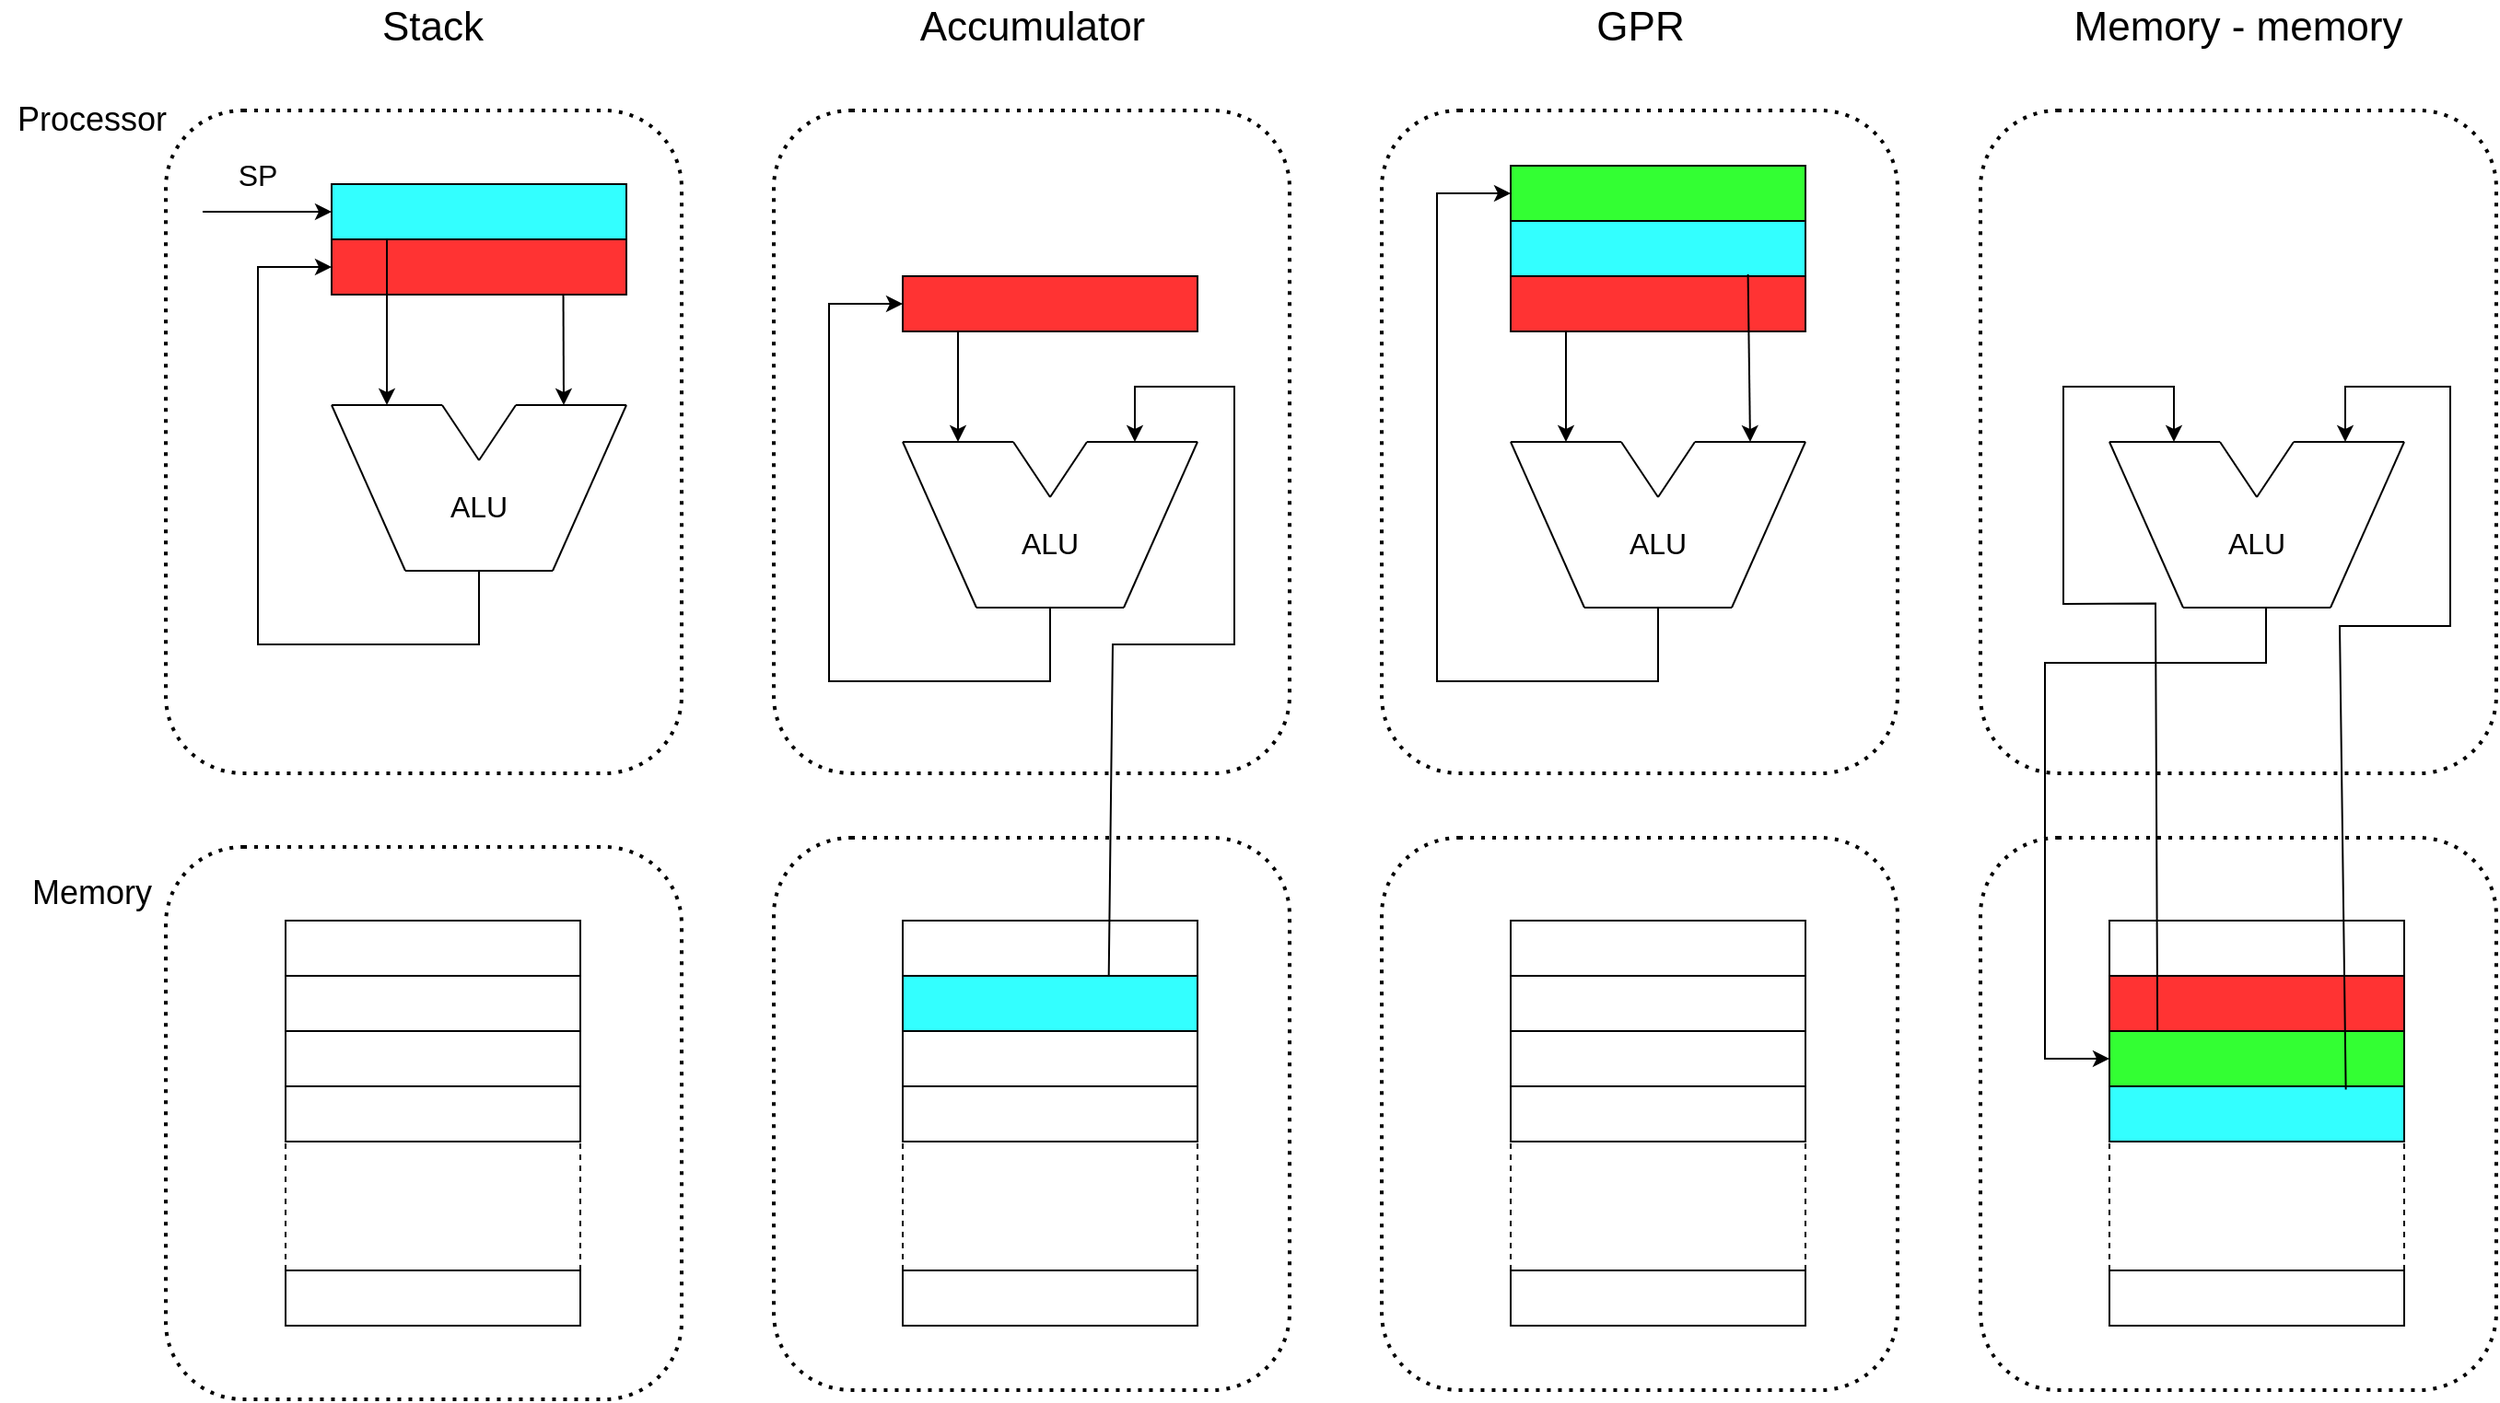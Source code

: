 <mxfile version="22.1.3" type="device">
  <diagram name="Page-1" id="mp44M3LD3xbOiAUhGBmc">
    <mxGraphModel dx="2331" dy="1838" grid="1" gridSize="10" guides="1" tooltips="1" connect="1" arrows="1" fold="1" page="1" pageScale="1" pageWidth="850" pageHeight="1100" math="0" shadow="0">
      <root>
        <mxCell id="0" />
        <mxCell id="1" parent="0" />
        <mxCell id="go7EdPzXV1L_zmfhicrD-1" value="" style="endArrow=none;html=1;rounded=0;" parent="1" edge="1">
          <mxGeometry width="50" height="50" relative="1" as="geometry">
            <mxPoint x="140" y="30" as="sourcePoint" />
            <mxPoint x="100" y="-60" as="targetPoint" />
          </mxGeometry>
        </mxCell>
        <mxCell id="go7EdPzXV1L_zmfhicrD-2" value="" style="endArrow=none;html=1;rounded=0;" parent="1" edge="1">
          <mxGeometry width="50" height="50" relative="1" as="geometry">
            <mxPoint x="100" y="-60" as="sourcePoint" />
            <mxPoint x="160" y="-60" as="targetPoint" />
          </mxGeometry>
        </mxCell>
        <mxCell id="go7EdPzXV1L_zmfhicrD-3" value="" style="endArrow=none;html=1;rounded=0;" parent="1" edge="1">
          <mxGeometry width="50" height="50" relative="1" as="geometry">
            <mxPoint x="160" y="-60" as="sourcePoint" />
            <mxPoint x="180" y="-30" as="targetPoint" />
          </mxGeometry>
        </mxCell>
        <mxCell id="go7EdPzXV1L_zmfhicrD-5" value="" style="endArrow=none;html=1;rounded=0;" parent="1" edge="1">
          <mxGeometry width="50" height="50" relative="1" as="geometry">
            <mxPoint x="260" y="-60" as="sourcePoint" />
            <mxPoint x="220" y="30" as="targetPoint" />
          </mxGeometry>
        </mxCell>
        <mxCell id="go7EdPzXV1L_zmfhicrD-6" value="" style="endArrow=none;html=1;rounded=0;" parent="1" edge="1">
          <mxGeometry width="50" height="50" relative="1" as="geometry">
            <mxPoint x="200" y="-60" as="sourcePoint" />
            <mxPoint x="260" y="-60" as="targetPoint" />
          </mxGeometry>
        </mxCell>
        <mxCell id="go7EdPzXV1L_zmfhicrD-7" value="" style="endArrow=none;html=1;rounded=0;" parent="1" edge="1">
          <mxGeometry width="50" height="50" relative="1" as="geometry">
            <mxPoint x="180" y="-30" as="sourcePoint" />
            <mxPoint x="200" y="-60" as="targetPoint" />
          </mxGeometry>
        </mxCell>
        <mxCell id="go7EdPzXV1L_zmfhicrD-8" value="" style="endArrow=none;html=1;rounded=0;" parent="1" edge="1">
          <mxGeometry width="50" height="50" relative="1" as="geometry">
            <mxPoint x="140" y="30" as="sourcePoint" />
            <mxPoint x="220" y="30" as="targetPoint" />
          </mxGeometry>
        </mxCell>
        <mxCell id="go7EdPzXV1L_zmfhicrD-9" value="ALU" style="text;html=1;strokeColor=none;fillColor=none;align=center;verticalAlign=middle;whiteSpace=wrap;rounded=0;fontSize=16;" parent="1" vertex="1">
          <mxGeometry x="150" y="-20" width="60" height="30" as="geometry" />
        </mxCell>
        <mxCell id="go7EdPzXV1L_zmfhicrD-10" value="" style="rounded=0;whiteSpace=wrap;html=1;fillColor=#FF3333;fillStyle=solid;" parent="1" vertex="1">
          <mxGeometry x="100" y="-150" width="160" height="30" as="geometry" />
        </mxCell>
        <mxCell id="go7EdPzXV1L_zmfhicrD-11" value="" style="rounded=0;whiteSpace=wrap;html=1;fillStyle=solid;fillColor=#33FFFF;" parent="1" vertex="1">
          <mxGeometry x="100" y="-180" width="160" height="30" as="geometry" />
        </mxCell>
        <mxCell id="go7EdPzXV1L_zmfhicrD-12" value="" style="endArrow=classic;html=1;rounded=0;" parent="1" edge="1">
          <mxGeometry width="50" height="50" relative="1" as="geometry">
            <mxPoint x="130" y="-150" as="sourcePoint" />
            <mxPoint x="130" y="-60" as="targetPoint" />
          </mxGeometry>
        </mxCell>
        <mxCell id="go7EdPzXV1L_zmfhicrD-13" value="" style="endArrow=classic;html=1;rounded=0;exitX=0.786;exitY=0.984;exitDx=0;exitDy=0;exitPerimeter=0;" parent="1" source="go7EdPzXV1L_zmfhicrD-10" edge="1">
          <mxGeometry width="50" height="50" relative="1" as="geometry">
            <mxPoint x="310" y="-20" as="sourcePoint" />
            <mxPoint x="226" y="-60" as="targetPoint" />
          </mxGeometry>
        </mxCell>
        <mxCell id="go7EdPzXV1L_zmfhicrD-14" value="" style="endArrow=classic;html=1;rounded=0;entryX=0;entryY=0.5;entryDx=0;entryDy=0;" parent="1" target="go7EdPzXV1L_zmfhicrD-10" edge="1">
          <mxGeometry width="50" height="50" relative="1" as="geometry">
            <mxPoint x="180" y="30" as="sourcePoint" />
            <mxPoint x="60" y="-160" as="targetPoint" />
            <Array as="points">
              <mxPoint x="180" y="70" />
              <mxPoint x="60" y="70" />
              <mxPoint x="60" y="-135" />
            </Array>
          </mxGeometry>
        </mxCell>
        <mxCell id="go7EdPzXV1L_zmfhicrD-15" value="" style="endArrow=classic;html=1;rounded=0;entryX=0;entryY=0.5;entryDx=0;entryDy=0;" parent="1" target="go7EdPzXV1L_zmfhicrD-11" edge="1">
          <mxGeometry width="50" height="50" relative="1" as="geometry">
            <mxPoint x="30" y="-165" as="sourcePoint" />
            <mxPoint x="70" y="-190" as="targetPoint" />
          </mxGeometry>
        </mxCell>
        <mxCell id="go7EdPzXV1L_zmfhicrD-16" value="SP" style="text;html=1;strokeColor=none;fillColor=none;align=center;verticalAlign=middle;whiteSpace=wrap;rounded=0;fontSize=16;" parent="1" vertex="1">
          <mxGeometry x="30" y="-200" width="60" height="30" as="geometry" />
        </mxCell>
        <mxCell id="go7EdPzXV1L_zmfhicrD-17" value="" style="rounded=1;whiteSpace=wrap;html=1;fillColor=none;dashed=1;dashPattern=1 2;shadow=0;strokeWidth=2;" parent="1" vertex="1">
          <mxGeometry x="10" y="-220" width="280" height="360" as="geometry" />
        </mxCell>
        <mxCell id="go7EdPzXV1L_zmfhicrD-19" value="" style="rounded=1;whiteSpace=wrap;html=1;fillColor=none;dashed=1;dashPattern=1 2;shadow=0;strokeWidth=2;" parent="1" vertex="1">
          <mxGeometry x="10" y="180" width="280" height="300" as="geometry" />
        </mxCell>
        <mxCell id="go7EdPzXV1L_zmfhicrD-21" value="" style="rounded=0;whiteSpace=wrap;html=1;" parent="1" vertex="1">
          <mxGeometry x="75" y="220" width="160" height="30" as="geometry" />
        </mxCell>
        <mxCell id="go7EdPzXV1L_zmfhicrD-22" value="" style="rounded=0;whiteSpace=wrap;html=1;" parent="1" vertex="1">
          <mxGeometry x="75" y="250" width="160" height="30" as="geometry" />
        </mxCell>
        <mxCell id="go7EdPzXV1L_zmfhicrD-23" value="" style="rounded=0;whiteSpace=wrap;html=1;" parent="1" vertex="1">
          <mxGeometry x="75" y="280" width="160" height="30" as="geometry" />
        </mxCell>
        <mxCell id="go7EdPzXV1L_zmfhicrD-24" value="" style="rounded=0;whiteSpace=wrap;html=1;" parent="1" vertex="1">
          <mxGeometry x="75" y="310" width="160" height="30" as="geometry" />
        </mxCell>
        <mxCell id="go7EdPzXV1L_zmfhicrD-25" value="" style="rounded=0;whiteSpace=wrap;html=1;" parent="1" vertex="1">
          <mxGeometry x="75" y="410" width="160" height="30" as="geometry" />
        </mxCell>
        <mxCell id="go7EdPzXV1L_zmfhicrD-30" value="" style="endArrow=none;dashed=1;html=1;rounded=0;entryX=0;entryY=1;entryDx=0;entryDy=0;exitX=0;exitY=0;exitDx=0;exitDy=0;" parent="1" source="go7EdPzXV1L_zmfhicrD-25" target="go7EdPzXV1L_zmfhicrD-24" edge="1">
          <mxGeometry width="50" height="50" relative="1" as="geometry">
            <mxPoint x="190" y="390" as="sourcePoint" />
            <mxPoint x="100" y="364.286" as="targetPoint" />
          </mxGeometry>
        </mxCell>
        <mxCell id="go7EdPzXV1L_zmfhicrD-31" value="" style="endArrow=none;dashed=1;html=1;rounded=0;entryX=1;entryY=1;entryDx=0;entryDy=0;exitX=1;exitY=0;exitDx=0;exitDy=0;" parent="1" source="go7EdPzXV1L_zmfhicrD-25" target="go7EdPzXV1L_zmfhicrD-24" edge="1">
          <mxGeometry width="50" height="50" relative="1" as="geometry">
            <mxPoint x="400" y="390" as="sourcePoint" />
            <mxPoint x="450" y="340" as="targetPoint" />
          </mxGeometry>
        </mxCell>
        <mxCell id="go7EdPzXV1L_zmfhicrD-32" value="Processor" style="text;html=1;strokeColor=none;fillColor=none;align=center;verticalAlign=middle;whiteSpace=wrap;rounded=0;fontSize=18;" parent="1" vertex="1">
          <mxGeometry x="-80" y="-230" width="100" height="30" as="geometry" />
        </mxCell>
        <mxCell id="go7EdPzXV1L_zmfhicrD-33" value="Memory" style="text;html=1;strokeColor=none;fillColor=none;align=center;verticalAlign=middle;whiteSpace=wrap;rounded=0;fontSize=18;" parent="1" vertex="1">
          <mxGeometry x="-80" y="190" width="100" height="30" as="geometry" />
        </mxCell>
        <mxCell id="go7EdPzXV1L_zmfhicrD-34" value="Stack" style="text;html=1;strokeColor=none;fillColor=none;align=center;verticalAlign=middle;whiteSpace=wrap;rounded=0;fontSize=22;" parent="1" vertex="1">
          <mxGeometry x="125" y="-280" width="60" height="30" as="geometry" />
        </mxCell>
        <mxCell id="go7EdPzXV1L_zmfhicrD-35" value="" style="endArrow=none;html=1;rounded=0;" parent="1" edge="1">
          <mxGeometry width="50" height="50" relative="1" as="geometry">
            <mxPoint x="450" y="50" as="sourcePoint" />
            <mxPoint x="410" y="-40" as="targetPoint" />
          </mxGeometry>
        </mxCell>
        <mxCell id="go7EdPzXV1L_zmfhicrD-36" value="" style="endArrow=none;html=1;rounded=0;" parent="1" edge="1">
          <mxGeometry width="50" height="50" relative="1" as="geometry">
            <mxPoint x="410" y="-40" as="sourcePoint" />
            <mxPoint x="470" y="-40" as="targetPoint" />
          </mxGeometry>
        </mxCell>
        <mxCell id="go7EdPzXV1L_zmfhicrD-37" value="" style="endArrow=none;html=1;rounded=0;" parent="1" edge="1">
          <mxGeometry width="50" height="50" relative="1" as="geometry">
            <mxPoint x="470" y="-40" as="sourcePoint" />
            <mxPoint x="490" y="-10" as="targetPoint" />
          </mxGeometry>
        </mxCell>
        <mxCell id="go7EdPzXV1L_zmfhicrD-38" value="" style="endArrow=none;html=1;rounded=0;" parent="1" edge="1">
          <mxGeometry width="50" height="50" relative="1" as="geometry">
            <mxPoint x="570" y="-40" as="sourcePoint" />
            <mxPoint x="530" y="50" as="targetPoint" />
          </mxGeometry>
        </mxCell>
        <mxCell id="go7EdPzXV1L_zmfhicrD-39" value="" style="endArrow=none;html=1;rounded=0;" parent="1" edge="1">
          <mxGeometry width="50" height="50" relative="1" as="geometry">
            <mxPoint x="510" y="-40" as="sourcePoint" />
            <mxPoint x="570" y="-40" as="targetPoint" />
          </mxGeometry>
        </mxCell>
        <mxCell id="go7EdPzXV1L_zmfhicrD-40" value="" style="endArrow=none;html=1;rounded=0;" parent="1" edge="1">
          <mxGeometry width="50" height="50" relative="1" as="geometry">
            <mxPoint x="490" y="-10" as="sourcePoint" />
            <mxPoint x="510" y="-40" as="targetPoint" />
          </mxGeometry>
        </mxCell>
        <mxCell id="go7EdPzXV1L_zmfhicrD-41" value="" style="endArrow=none;html=1;rounded=0;" parent="1" edge="1">
          <mxGeometry width="50" height="50" relative="1" as="geometry">
            <mxPoint x="450" y="50" as="sourcePoint" />
            <mxPoint x="530" y="50" as="targetPoint" />
          </mxGeometry>
        </mxCell>
        <mxCell id="go7EdPzXV1L_zmfhicrD-42" value="ALU" style="text;html=1;strokeColor=none;fillColor=none;align=center;verticalAlign=middle;whiteSpace=wrap;rounded=0;fontSize=16;" parent="1" vertex="1">
          <mxGeometry x="460" width="60" height="30" as="geometry" />
        </mxCell>
        <mxCell id="go7EdPzXV1L_zmfhicrD-43" value="" style="rounded=0;whiteSpace=wrap;html=1;fillColor=#FF3333;fillStyle=solid;" parent="1" vertex="1">
          <mxGeometry x="410" y="-130" width="160" height="30" as="geometry" />
        </mxCell>
        <mxCell id="go7EdPzXV1L_zmfhicrD-44" value="" style="rounded=0;whiteSpace=wrap;html=1;fillStyle=solid;fillColor=#33FFFF;" parent="1" vertex="1">
          <mxGeometry x="410" y="250" width="160" height="30" as="geometry" />
        </mxCell>
        <mxCell id="go7EdPzXV1L_zmfhicrD-45" value="" style="endArrow=classic;html=1;rounded=0;" parent="1" edge="1">
          <mxGeometry width="50" height="50" relative="1" as="geometry">
            <mxPoint x="440" y="-100" as="sourcePoint" />
            <mxPoint x="440" y="-40" as="targetPoint" />
          </mxGeometry>
        </mxCell>
        <mxCell id="go7EdPzXV1L_zmfhicrD-47" value="" style="endArrow=classic;html=1;rounded=0;entryX=0;entryY=0.5;entryDx=0;entryDy=0;" parent="1" target="go7EdPzXV1L_zmfhicrD-43" edge="1">
          <mxGeometry width="50" height="50" relative="1" as="geometry">
            <mxPoint x="490" y="50" as="sourcePoint" />
            <mxPoint x="370" y="-140" as="targetPoint" />
            <Array as="points">
              <mxPoint x="490" y="90" />
              <mxPoint x="370" y="90" />
              <mxPoint x="370" y="-115" />
            </Array>
          </mxGeometry>
        </mxCell>
        <mxCell id="go7EdPzXV1L_zmfhicrD-50" value="" style="rounded=1;whiteSpace=wrap;html=1;fillColor=none;dashed=1;dashPattern=1 2;strokeWidth=2;fontSize=16;" parent="1" vertex="1">
          <mxGeometry x="340" y="-220" width="280" height="360" as="geometry" />
        </mxCell>
        <mxCell id="go7EdPzXV1L_zmfhicrD-51" value="" style="rounded=1;whiteSpace=wrap;html=1;fillColor=none;dashed=1;dashPattern=1 2;strokeWidth=2;" parent="1" vertex="1">
          <mxGeometry x="340" y="175" width="280" height="300" as="geometry" />
        </mxCell>
        <mxCell id="go7EdPzXV1L_zmfhicrD-52" value="" style="rounded=0;whiteSpace=wrap;html=1;" parent="1" vertex="1">
          <mxGeometry x="410" y="220" width="160" height="30" as="geometry" />
        </mxCell>
        <mxCell id="go7EdPzXV1L_zmfhicrD-54" value="" style="rounded=0;whiteSpace=wrap;html=1;" parent="1" vertex="1">
          <mxGeometry x="410" y="280" width="160" height="30" as="geometry" />
        </mxCell>
        <mxCell id="go7EdPzXV1L_zmfhicrD-55" value="" style="rounded=0;whiteSpace=wrap;html=1;" parent="1" vertex="1">
          <mxGeometry x="410" y="310" width="160" height="30" as="geometry" />
        </mxCell>
        <mxCell id="go7EdPzXV1L_zmfhicrD-56" value="" style="rounded=0;whiteSpace=wrap;html=1;" parent="1" vertex="1">
          <mxGeometry x="410" y="410" width="160" height="30" as="geometry" />
        </mxCell>
        <mxCell id="go7EdPzXV1L_zmfhicrD-57" value="" style="endArrow=none;dashed=1;html=1;rounded=0;entryX=0;entryY=1;entryDx=0;entryDy=0;exitX=0;exitY=0;exitDx=0;exitDy=0;" parent="1" source="go7EdPzXV1L_zmfhicrD-56" target="go7EdPzXV1L_zmfhicrD-55" edge="1">
          <mxGeometry width="50" height="50" relative="1" as="geometry">
            <mxPoint x="500" y="390" as="sourcePoint" />
            <mxPoint x="410" y="364.286" as="targetPoint" />
          </mxGeometry>
        </mxCell>
        <mxCell id="go7EdPzXV1L_zmfhicrD-58" value="" style="endArrow=none;dashed=1;html=1;rounded=0;entryX=1;entryY=1;entryDx=0;entryDy=0;exitX=1;exitY=0;exitDx=0;exitDy=0;" parent="1" source="go7EdPzXV1L_zmfhicrD-56" target="go7EdPzXV1L_zmfhicrD-55" edge="1">
          <mxGeometry width="50" height="50" relative="1" as="geometry">
            <mxPoint x="710" y="390" as="sourcePoint" />
            <mxPoint x="760" y="340" as="targetPoint" />
          </mxGeometry>
        </mxCell>
        <mxCell id="go7EdPzXV1L_zmfhicrD-61" value="Accumulator" style="text;html=1;strokeColor=none;fillColor=none;align=center;verticalAlign=middle;whiteSpace=wrap;rounded=0;fontSize=22;" parent="1" vertex="1">
          <mxGeometry x="422.5" y="-280" width="115" height="30" as="geometry" />
        </mxCell>
        <mxCell id="go7EdPzXV1L_zmfhicrD-46" value="" style="endArrow=classic;html=1;rounded=0;exitX=0.699;exitY=1.018;exitDx=0;exitDy=0;exitPerimeter=0;" parent="1" source="go7EdPzXV1L_zmfhicrD-52" edge="1">
          <mxGeometry width="50" height="50" relative="1" as="geometry">
            <mxPoint x="510" y="250" as="sourcePoint" />
            <mxPoint x="536" y="-40" as="targetPoint" />
            <Array as="points">
              <mxPoint x="524" y="70" />
              <mxPoint x="590" y="70" />
              <mxPoint x="590" y="-70" />
              <mxPoint x="536" y="-70" />
            </Array>
          </mxGeometry>
        </mxCell>
        <mxCell id="go7EdPzXV1L_zmfhicrD-65" value="" style="endArrow=none;html=1;rounded=0;" parent="1" edge="1">
          <mxGeometry width="50" height="50" relative="1" as="geometry">
            <mxPoint x="780" y="50" as="sourcePoint" />
            <mxPoint x="740" y="-40" as="targetPoint" />
          </mxGeometry>
        </mxCell>
        <mxCell id="go7EdPzXV1L_zmfhicrD-66" value="" style="endArrow=none;html=1;rounded=0;" parent="1" edge="1">
          <mxGeometry width="50" height="50" relative="1" as="geometry">
            <mxPoint x="740" y="-40" as="sourcePoint" />
            <mxPoint x="800" y="-40" as="targetPoint" />
          </mxGeometry>
        </mxCell>
        <mxCell id="go7EdPzXV1L_zmfhicrD-67" value="" style="endArrow=none;html=1;rounded=0;" parent="1" edge="1">
          <mxGeometry width="50" height="50" relative="1" as="geometry">
            <mxPoint x="800" y="-40" as="sourcePoint" />
            <mxPoint x="820" y="-10" as="targetPoint" />
          </mxGeometry>
        </mxCell>
        <mxCell id="go7EdPzXV1L_zmfhicrD-68" value="" style="endArrow=none;html=1;rounded=0;" parent="1" edge="1">
          <mxGeometry width="50" height="50" relative="1" as="geometry">
            <mxPoint x="900" y="-40" as="sourcePoint" />
            <mxPoint x="860" y="50" as="targetPoint" />
          </mxGeometry>
        </mxCell>
        <mxCell id="go7EdPzXV1L_zmfhicrD-69" value="" style="endArrow=none;html=1;rounded=0;" parent="1" edge="1">
          <mxGeometry width="50" height="50" relative="1" as="geometry">
            <mxPoint x="840" y="-40" as="sourcePoint" />
            <mxPoint x="900" y="-40" as="targetPoint" />
          </mxGeometry>
        </mxCell>
        <mxCell id="go7EdPzXV1L_zmfhicrD-70" value="" style="endArrow=none;html=1;rounded=0;" parent="1" edge="1">
          <mxGeometry width="50" height="50" relative="1" as="geometry">
            <mxPoint x="820" y="-10" as="sourcePoint" />
            <mxPoint x="840" y="-40" as="targetPoint" />
          </mxGeometry>
        </mxCell>
        <mxCell id="go7EdPzXV1L_zmfhicrD-71" value="" style="endArrow=none;html=1;rounded=0;" parent="1" edge="1">
          <mxGeometry width="50" height="50" relative="1" as="geometry">
            <mxPoint x="780" y="50" as="sourcePoint" />
            <mxPoint x="860" y="50" as="targetPoint" />
          </mxGeometry>
        </mxCell>
        <mxCell id="go7EdPzXV1L_zmfhicrD-72" value="ALU" style="text;html=1;strokeColor=none;fillColor=none;align=center;verticalAlign=middle;whiteSpace=wrap;rounded=0;fontSize=16;" parent="1" vertex="1">
          <mxGeometry x="790" width="60" height="30" as="geometry" />
        </mxCell>
        <mxCell id="go7EdPzXV1L_zmfhicrD-73" value="" style="rounded=0;whiteSpace=wrap;html=1;fillColor=#FF3333;fillStyle=solid;" parent="1" vertex="1">
          <mxGeometry x="740" y="-130" width="160" height="30" as="geometry" />
        </mxCell>
        <mxCell id="go7EdPzXV1L_zmfhicrD-74" value="" style="rounded=0;whiteSpace=wrap;html=1;fillStyle=solid;fillColor=#33FFFF;" parent="1" vertex="1">
          <mxGeometry x="740" y="-160" width="160" height="30" as="geometry" />
        </mxCell>
        <mxCell id="go7EdPzXV1L_zmfhicrD-75" value="" style="endArrow=classic;html=1;rounded=0;" parent="1" edge="1">
          <mxGeometry width="50" height="50" relative="1" as="geometry">
            <mxPoint x="770" y="-100" as="sourcePoint" />
            <mxPoint x="770" y="-40" as="targetPoint" />
          </mxGeometry>
        </mxCell>
        <mxCell id="go7EdPzXV1L_zmfhicrD-76" value="" style="endArrow=classic;html=1;rounded=0;entryX=0;entryY=0.5;entryDx=0;entryDy=0;" parent="1" target="go7EdPzXV1L_zmfhicrD-88" edge="1">
          <mxGeometry width="50" height="50" relative="1" as="geometry">
            <mxPoint x="820" y="50" as="sourcePoint" />
            <mxPoint x="700" y="-140" as="targetPoint" />
            <Array as="points">
              <mxPoint x="820" y="90" />
              <mxPoint x="700" y="90" />
              <mxPoint x="700" y="-175" />
            </Array>
          </mxGeometry>
        </mxCell>
        <mxCell id="go7EdPzXV1L_zmfhicrD-77" value="" style="rounded=1;whiteSpace=wrap;html=1;fillColor=none;dashed=1;dashPattern=1 2;strokeWidth=2;" parent="1" vertex="1">
          <mxGeometry x="670" y="-220" width="280" height="360" as="geometry" />
        </mxCell>
        <mxCell id="go7EdPzXV1L_zmfhicrD-78" value="" style="rounded=1;whiteSpace=wrap;html=1;fillColor=none;dashed=1;dashPattern=1 2;strokeWidth=2;" parent="1" vertex="1">
          <mxGeometry x="670" y="175" width="280" height="300" as="geometry" />
        </mxCell>
        <mxCell id="go7EdPzXV1L_zmfhicrD-79" value="" style="rounded=0;whiteSpace=wrap;html=1;" parent="1" vertex="1">
          <mxGeometry x="740" y="220" width="160" height="30" as="geometry" />
        </mxCell>
        <mxCell id="go7EdPzXV1L_zmfhicrD-80" value="" style="rounded=0;whiteSpace=wrap;html=1;" parent="1" vertex="1">
          <mxGeometry x="740" y="280" width="160" height="30" as="geometry" />
        </mxCell>
        <mxCell id="go7EdPzXV1L_zmfhicrD-81" value="" style="rounded=0;whiteSpace=wrap;html=1;" parent="1" vertex="1">
          <mxGeometry x="740" y="310" width="160" height="30" as="geometry" />
        </mxCell>
        <mxCell id="go7EdPzXV1L_zmfhicrD-82" value="" style="rounded=0;whiteSpace=wrap;html=1;" parent="1" vertex="1">
          <mxGeometry x="740" y="410" width="160" height="30" as="geometry" />
        </mxCell>
        <mxCell id="go7EdPzXV1L_zmfhicrD-83" value="" style="endArrow=none;dashed=1;html=1;rounded=0;entryX=0;entryY=1;entryDx=0;entryDy=0;exitX=0;exitY=0;exitDx=0;exitDy=0;" parent="1" source="go7EdPzXV1L_zmfhicrD-82" target="go7EdPzXV1L_zmfhicrD-81" edge="1">
          <mxGeometry width="50" height="50" relative="1" as="geometry">
            <mxPoint x="830" y="390" as="sourcePoint" />
            <mxPoint x="740" y="364.286" as="targetPoint" />
          </mxGeometry>
        </mxCell>
        <mxCell id="go7EdPzXV1L_zmfhicrD-84" value="" style="endArrow=none;dashed=1;html=1;rounded=0;entryX=1;entryY=1;entryDx=0;entryDy=0;exitX=1;exitY=0;exitDx=0;exitDy=0;" parent="1" source="go7EdPzXV1L_zmfhicrD-82" target="go7EdPzXV1L_zmfhicrD-81" edge="1">
          <mxGeometry width="50" height="50" relative="1" as="geometry">
            <mxPoint x="1040" y="390" as="sourcePoint" />
            <mxPoint x="1090" y="340" as="targetPoint" />
          </mxGeometry>
        </mxCell>
        <mxCell id="go7EdPzXV1L_zmfhicrD-85" value="GPR" style="text;html=1;strokeColor=none;fillColor=none;align=center;verticalAlign=middle;whiteSpace=wrap;rounded=0;fontSize=22;" parent="1" vertex="1">
          <mxGeometry x="752.5" y="-280" width="115" height="30" as="geometry" />
        </mxCell>
        <mxCell id="go7EdPzXV1L_zmfhicrD-87" value="" style="rounded=0;whiteSpace=wrap;html=1;" parent="1" vertex="1">
          <mxGeometry x="740" y="250" width="160" height="30" as="geometry" />
        </mxCell>
        <mxCell id="go7EdPzXV1L_zmfhicrD-88" value="" style="rounded=0;whiteSpace=wrap;html=1;fillStyle=solid;fillColor=#33FF33;" parent="1" vertex="1">
          <mxGeometry x="740" y="-190" width="160" height="30" as="geometry" />
        </mxCell>
        <mxCell id="go7EdPzXV1L_zmfhicrD-89" value="" style="endArrow=classic;html=1;rounded=0;exitX=0.805;exitY=0.966;exitDx=0;exitDy=0;exitPerimeter=0;" parent="1" source="go7EdPzXV1L_zmfhicrD-74" edge="1">
          <mxGeometry width="50" height="50" relative="1" as="geometry">
            <mxPoint x="920" y="-60" as="sourcePoint" />
            <mxPoint x="870" y="-40" as="targetPoint" />
          </mxGeometry>
        </mxCell>
        <mxCell id="go7EdPzXV1L_zmfhicrD-90" value="" style="endArrow=none;html=1;rounded=0;" parent="1" edge="1">
          <mxGeometry width="50" height="50" relative="1" as="geometry">
            <mxPoint x="1105" y="50" as="sourcePoint" />
            <mxPoint x="1065" y="-40" as="targetPoint" />
          </mxGeometry>
        </mxCell>
        <mxCell id="go7EdPzXV1L_zmfhicrD-91" value="" style="endArrow=none;html=1;rounded=0;" parent="1" edge="1">
          <mxGeometry width="50" height="50" relative="1" as="geometry">
            <mxPoint x="1065" y="-40" as="sourcePoint" />
            <mxPoint x="1125" y="-40" as="targetPoint" />
          </mxGeometry>
        </mxCell>
        <mxCell id="go7EdPzXV1L_zmfhicrD-92" value="" style="endArrow=none;html=1;rounded=0;" parent="1" edge="1">
          <mxGeometry width="50" height="50" relative="1" as="geometry">
            <mxPoint x="1125" y="-40" as="sourcePoint" />
            <mxPoint x="1145" y="-10" as="targetPoint" />
          </mxGeometry>
        </mxCell>
        <mxCell id="go7EdPzXV1L_zmfhicrD-93" value="" style="endArrow=none;html=1;rounded=0;" parent="1" edge="1">
          <mxGeometry width="50" height="50" relative="1" as="geometry">
            <mxPoint x="1225" y="-40" as="sourcePoint" />
            <mxPoint x="1185" y="50" as="targetPoint" />
          </mxGeometry>
        </mxCell>
        <mxCell id="go7EdPzXV1L_zmfhicrD-94" value="" style="endArrow=none;html=1;rounded=0;" parent="1" edge="1">
          <mxGeometry width="50" height="50" relative="1" as="geometry">
            <mxPoint x="1165" y="-40" as="sourcePoint" />
            <mxPoint x="1225" y="-40" as="targetPoint" />
          </mxGeometry>
        </mxCell>
        <mxCell id="go7EdPzXV1L_zmfhicrD-95" value="" style="endArrow=none;html=1;rounded=0;" parent="1" edge="1">
          <mxGeometry width="50" height="50" relative="1" as="geometry">
            <mxPoint x="1145" y="-10" as="sourcePoint" />
            <mxPoint x="1165" y="-40" as="targetPoint" />
          </mxGeometry>
        </mxCell>
        <mxCell id="go7EdPzXV1L_zmfhicrD-96" value="" style="endArrow=none;html=1;rounded=0;" parent="1" edge="1">
          <mxGeometry width="50" height="50" relative="1" as="geometry">
            <mxPoint x="1105" y="50" as="sourcePoint" />
            <mxPoint x="1185" y="50" as="targetPoint" />
          </mxGeometry>
        </mxCell>
        <mxCell id="go7EdPzXV1L_zmfhicrD-97" value="ALU" style="text;html=1;strokeColor=none;fillColor=none;align=center;verticalAlign=middle;whiteSpace=wrap;rounded=0;fontSize=16;" parent="1" vertex="1">
          <mxGeometry x="1115" width="60" height="30" as="geometry" />
        </mxCell>
        <mxCell id="go7EdPzXV1L_zmfhicrD-98" value="" style="rounded=0;whiteSpace=wrap;html=1;fillColor=#FF3333;fillStyle=solid;" parent="1" vertex="1">
          <mxGeometry x="1065" y="250" width="160" height="30" as="geometry" />
        </mxCell>
        <mxCell id="go7EdPzXV1L_zmfhicrD-99" value="" style="rounded=0;whiteSpace=wrap;html=1;fillStyle=solid;fillColor=#33FFFF;" parent="1" vertex="1">
          <mxGeometry x="1065" y="310" width="160" height="30" as="geometry" />
        </mxCell>
        <mxCell id="go7EdPzXV1L_zmfhicrD-102" value="" style="rounded=1;whiteSpace=wrap;html=1;fillColor=none;dashed=1;dashPattern=1 2;strokeWidth=2;" parent="1" vertex="1">
          <mxGeometry x="995" y="-220" width="280" height="360" as="geometry" />
        </mxCell>
        <mxCell id="go7EdPzXV1L_zmfhicrD-103" value="" style="rounded=1;whiteSpace=wrap;html=1;fillColor=none;dashed=1;dashPattern=1 2;strokeWidth=2;" parent="1" vertex="1">
          <mxGeometry x="995" y="175" width="280" height="300" as="geometry" />
        </mxCell>
        <mxCell id="go7EdPzXV1L_zmfhicrD-104" value="" style="rounded=0;whiteSpace=wrap;html=1;" parent="1" vertex="1">
          <mxGeometry x="1065" y="220" width="160" height="30" as="geometry" />
        </mxCell>
        <mxCell id="go7EdPzXV1L_zmfhicrD-107" value="" style="rounded=0;whiteSpace=wrap;html=1;" parent="1" vertex="1">
          <mxGeometry x="1065" y="410" width="160" height="30" as="geometry" />
        </mxCell>
        <mxCell id="go7EdPzXV1L_zmfhicrD-108" value="" style="endArrow=none;dashed=1;html=1;rounded=0;entryX=0;entryY=1;entryDx=0;entryDy=0;exitX=0;exitY=0;exitDx=0;exitDy=0;" parent="1" source="go7EdPzXV1L_zmfhicrD-107" edge="1">
          <mxGeometry width="50" height="50" relative="1" as="geometry">
            <mxPoint x="1155" y="390" as="sourcePoint" />
            <mxPoint x="1065" y="340" as="targetPoint" />
          </mxGeometry>
        </mxCell>
        <mxCell id="go7EdPzXV1L_zmfhicrD-109" value="" style="endArrow=none;dashed=1;html=1;rounded=0;entryX=1;entryY=1;entryDx=0;entryDy=0;exitX=1;exitY=0;exitDx=0;exitDy=0;" parent="1" source="go7EdPzXV1L_zmfhicrD-107" edge="1">
          <mxGeometry width="50" height="50" relative="1" as="geometry">
            <mxPoint x="1365" y="390" as="sourcePoint" />
            <mxPoint x="1225" y="340" as="targetPoint" />
          </mxGeometry>
        </mxCell>
        <mxCell id="go7EdPzXV1L_zmfhicrD-110" value="Memory - memory" style="text;html=1;strokeColor=none;fillColor=none;align=center;verticalAlign=middle;whiteSpace=wrap;rounded=0;fontSize=22;" parent="1" vertex="1">
          <mxGeometry x="1040" y="-280" width="190" height="30" as="geometry" />
        </mxCell>
        <mxCell id="go7EdPzXV1L_zmfhicrD-112" value="" style="rounded=0;whiteSpace=wrap;html=1;fillStyle=solid;fillColor=#33FF33;" parent="1" vertex="1">
          <mxGeometry x="1065" y="280" width="160" height="30" as="geometry" />
        </mxCell>
        <mxCell id="go7EdPzXV1L_zmfhicrD-114" value="" style="endArrow=classic;html=1;rounded=0;entryX=0;entryY=0.5;entryDx=0;entryDy=0;" parent="1" target="go7EdPzXV1L_zmfhicrD-112" edge="1">
          <mxGeometry width="50" height="50" relative="1" as="geometry">
            <mxPoint x="1150" y="50" as="sourcePoint" />
            <mxPoint x="1050" y="300" as="targetPoint" />
            <Array as="points">
              <mxPoint x="1150" y="80" />
              <mxPoint x="1030" y="80" />
              <mxPoint x="1030" y="295" />
            </Array>
          </mxGeometry>
        </mxCell>
        <mxCell id="go7EdPzXV1L_zmfhicrD-115" value="" style="endArrow=classic;html=1;rounded=0;exitX=0.163;exitY=1.075;exitDx=0;exitDy=0;exitPerimeter=0;" parent="1" edge="1">
          <mxGeometry width="50" height="50" relative="1" as="geometry">
            <mxPoint x="1091.08" y="280.0" as="sourcePoint" />
            <mxPoint x="1100" y="-40" as="targetPoint" />
            <Array as="points">
              <mxPoint x="1090" y="47.75" />
              <mxPoint x="1040" y="48" />
              <mxPoint x="1040" y="-70" />
              <mxPoint x="1100" y="-70" />
            </Array>
          </mxGeometry>
        </mxCell>
        <mxCell id="go7EdPzXV1L_zmfhicrD-116" value="" style="endArrow=classic;html=1;rounded=0;exitX=0.802;exitY=1.06;exitDx=0;exitDy=0;exitPerimeter=0;" parent="1" source="go7EdPzXV1L_zmfhicrD-112" edge="1">
          <mxGeometry width="50" height="50" relative="1" as="geometry">
            <mxPoint x="1000" y="110" as="sourcePoint" />
            <mxPoint x="1193" y="-40" as="targetPoint" />
            <Array as="points">
              <mxPoint x="1190" y="60" />
              <mxPoint x="1250" y="60" />
              <mxPoint x="1250" y="-70" />
              <mxPoint x="1193" y="-70" />
            </Array>
          </mxGeometry>
        </mxCell>
      </root>
    </mxGraphModel>
  </diagram>
</mxfile>
